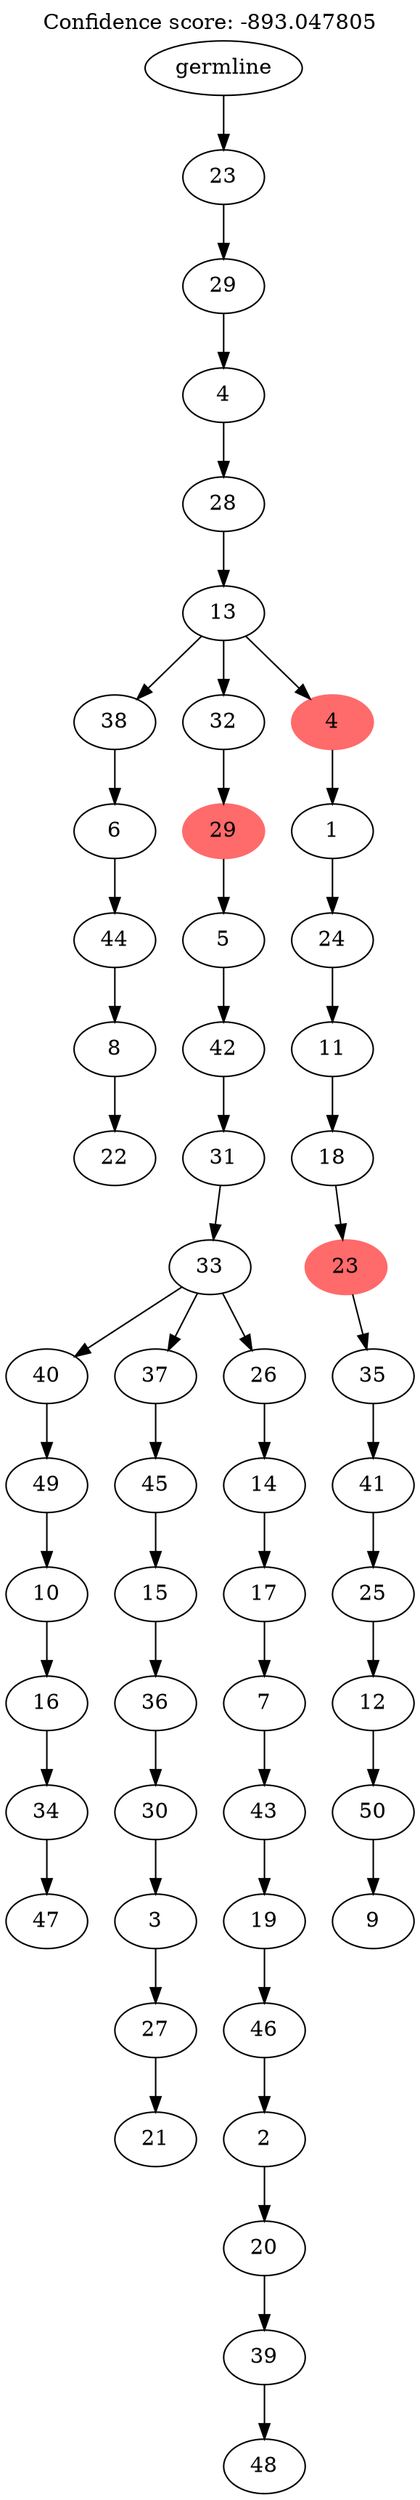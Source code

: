 digraph g {
	"52" -> "53";
	"53" [label="22"];
	"51" -> "52";
	"52" [label="8"];
	"50" -> "51";
	"51" [label="44"];
	"49" -> "50";
	"50" [label="6"];
	"47" -> "48";
	"48" [label="47"];
	"46" -> "47";
	"47" [label="34"];
	"45" -> "46";
	"46" [label="16"];
	"44" -> "45";
	"45" [label="10"];
	"43" -> "44";
	"44" [label="49"];
	"41" -> "42";
	"42" [label="21"];
	"40" -> "41";
	"41" [label="27"];
	"39" -> "40";
	"40" [label="3"];
	"38" -> "39";
	"39" [label="30"];
	"37" -> "38";
	"38" [label="36"];
	"36" -> "37";
	"37" [label="15"];
	"35" -> "36";
	"36" [label="45"];
	"33" -> "34";
	"34" [label="48"];
	"32" -> "33";
	"33" [label="39"];
	"31" -> "32";
	"32" [label="20"];
	"30" -> "31";
	"31" [label="2"];
	"29" -> "30";
	"30" [label="46"];
	"28" -> "29";
	"29" [label="19"];
	"27" -> "28";
	"28" [label="43"];
	"26" -> "27";
	"27" [label="7"];
	"25" -> "26";
	"26" [label="17"];
	"24" -> "25";
	"25" [label="14"];
	"23" -> "24";
	"24" [label="26"];
	"23" -> "35";
	"35" [label="37"];
	"23" -> "43";
	"43" [label="40"];
	"22" -> "23";
	"23" [label="33"];
	"21" -> "22";
	"22" [label="31"];
	"20" -> "21";
	"21" [label="42"];
	"19" -> "20";
	"20" [label="5"];
	"18" -> "19";
	"19" [color=indianred1, style=filled, label="29"];
	"16" -> "17";
	"17" [label="9"];
	"15" -> "16";
	"16" [label="50"];
	"14" -> "15";
	"15" [label="12"];
	"13" -> "14";
	"14" [label="25"];
	"12" -> "13";
	"13" [label="41"];
	"11" -> "12";
	"12" [label="35"];
	"10" -> "11";
	"11" [color=indianred1, style=filled, label="23"];
	"9" -> "10";
	"10" [label="18"];
	"8" -> "9";
	"9" [label="11"];
	"7" -> "8";
	"8" [label="24"];
	"6" -> "7";
	"7" [label="1"];
	"5" -> "6";
	"6" [color=indianred1, style=filled, label="4"];
	"5" -> "18";
	"18" [label="32"];
	"5" -> "49";
	"49" [label="38"];
	"4" -> "5";
	"5" [label="13"];
	"3" -> "4";
	"4" [label="28"];
	"2" -> "3";
	"3" [label="4"];
	"1" -> "2";
	"2" [label="29"];
	"0" -> "1";
	"1" [label="23"];
	"0" [label="germline"];
	labelloc="t";
	label="Confidence score: -893.047805";
}
